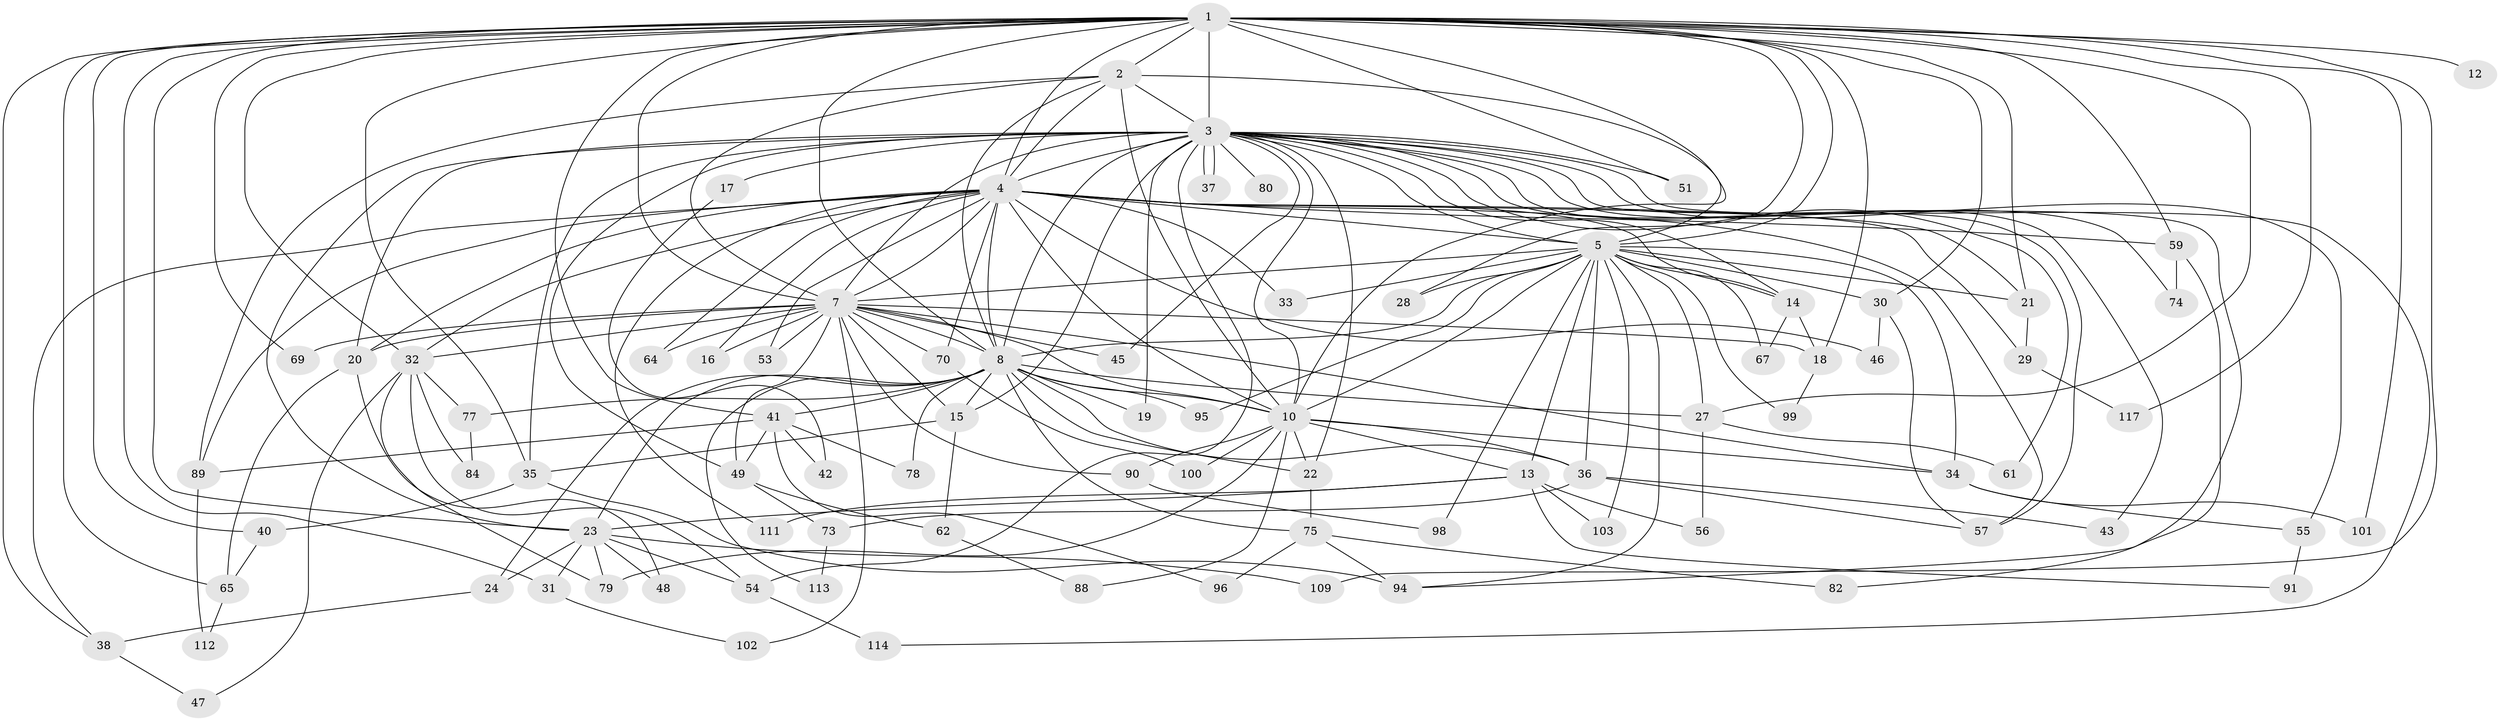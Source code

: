 // Generated by graph-tools (version 1.1) at 2025/23/03/03/25 07:23:41]
// undirected, 84 vertices, 200 edges
graph export_dot {
graph [start="1"]
  node [color=gray90,style=filled];
  1 [super="+9"];
  2;
  3 [super="+6"];
  4 [super="+11"];
  5 [super="+105"];
  7 [super="+68"];
  8 [super="+60"];
  10 [super="+26"];
  12;
  13 [super="+25"];
  14 [super="+63"];
  15 [super="+97"];
  16;
  17;
  18 [super="+115"];
  19;
  20 [super="+71"];
  21 [super="+72"];
  22 [super="+50"];
  23 [super="+85"];
  24 [super="+66"];
  27 [super="+44"];
  28;
  29;
  30 [super="+118"];
  31;
  32 [super="+58"];
  33;
  34 [super="+92"];
  35 [super="+76"];
  36 [super="+39"];
  37;
  38 [super="+83"];
  40 [super="+104"];
  41 [super="+52"];
  42;
  43;
  45;
  46;
  47;
  48;
  49;
  51 [super="+81"];
  53;
  54 [super="+93"];
  55;
  56;
  57 [super="+106"];
  59;
  61;
  62;
  64;
  65 [super="+87"];
  67;
  69 [super="+86"];
  70;
  73;
  74;
  75 [super="+108"];
  77;
  78;
  79 [super="+110"];
  80;
  82;
  84;
  88;
  89 [super="+107"];
  90;
  91;
  94 [super="+116"];
  95;
  96;
  98;
  99;
  100;
  101;
  102;
  103;
  109;
  111;
  112;
  113;
  114;
  117;
  1 -- 2 [weight=2];
  1 -- 3 [weight=4];
  1 -- 4 [weight=2];
  1 -- 5 [weight=2];
  1 -- 7 [weight=2];
  1 -- 8 [weight=3];
  1 -- 10 [weight=2];
  1 -- 12 [weight=2];
  1 -- 18;
  1 -- 21;
  1 -- 23;
  1 -- 28;
  1 -- 30;
  1 -- 32;
  1 -- 38;
  1 -- 41;
  1 -- 59;
  1 -- 101;
  1 -- 117;
  1 -- 65;
  1 -- 40;
  1 -- 109;
  1 -- 51;
  1 -- 27;
  1 -- 31;
  1 -- 69;
  1 -- 35;
  2 -- 3 [weight=2];
  2 -- 4;
  2 -- 5;
  2 -- 7;
  2 -- 8;
  2 -- 10;
  2 -- 89;
  3 -- 4 [weight=2];
  3 -- 5 [weight=3];
  3 -- 7 [weight=2];
  3 -- 8 [weight=2];
  3 -- 10 [weight=2];
  3 -- 17 [weight=2];
  3 -- 19;
  3 -- 35;
  3 -- 37;
  3 -- 37;
  3 -- 43;
  3 -- 51 [weight=2];
  3 -- 55;
  3 -- 61;
  3 -- 74;
  3 -- 80 [weight=2];
  3 -- 94;
  3 -- 14;
  3 -- 15;
  3 -- 22;
  3 -- 45;
  3 -- 49;
  3 -- 114;
  3 -- 54;
  3 -- 57;
  3 -- 23;
  3 -- 20;
  4 -- 5;
  4 -- 7;
  4 -- 8;
  4 -- 10 [weight=2];
  4 -- 16;
  4 -- 20;
  4 -- 29;
  4 -- 33;
  4 -- 46;
  4 -- 53;
  4 -- 59;
  4 -- 70;
  4 -- 111;
  4 -- 32;
  4 -- 64;
  4 -- 14;
  4 -- 38;
  4 -- 21;
  4 -- 57;
  4 -- 89;
  5 -- 7;
  5 -- 8;
  5 -- 10;
  5 -- 13;
  5 -- 14;
  5 -- 21;
  5 -- 28;
  5 -- 30;
  5 -- 33;
  5 -- 34;
  5 -- 36;
  5 -- 67;
  5 -- 94;
  5 -- 95;
  5 -- 98;
  5 -- 99;
  5 -- 103;
  5 -- 27;
  7 -- 8 [weight=2];
  7 -- 10;
  7 -- 15;
  7 -- 16;
  7 -- 20;
  7 -- 45;
  7 -- 49;
  7 -- 53;
  7 -- 64;
  7 -- 69 [weight=2];
  7 -- 90;
  7 -- 102;
  7 -- 70;
  7 -- 32;
  7 -- 18;
  7 -- 34;
  8 -- 10 [weight=2];
  8 -- 19;
  8 -- 22;
  8 -- 23;
  8 -- 24 [weight=2];
  8 -- 27;
  8 -- 41;
  8 -- 75;
  8 -- 77;
  8 -- 78;
  8 -- 95;
  8 -- 113;
  8 -- 15;
  8 -- 36;
  10 -- 13;
  10 -- 34;
  10 -- 36;
  10 -- 88;
  10 -- 90;
  10 -- 100;
  10 -- 79;
  10 -- 22;
  13 -- 56;
  13 -- 91;
  13 -- 103;
  13 -- 111;
  13 -- 23;
  14 -- 18;
  14 -- 67;
  15 -- 35;
  15 -- 62;
  17 -- 42;
  18 -- 99;
  20 -- 48;
  20 -- 65;
  21 -- 29;
  22 -- 75;
  23 -- 24;
  23 -- 31;
  23 -- 48;
  23 -- 79;
  23 -- 109;
  23 -- 54;
  24 -- 38;
  27 -- 56;
  27 -- 61;
  29 -- 117;
  30 -- 46;
  30 -- 57;
  31 -- 102;
  32 -- 47;
  32 -- 54;
  32 -- 84;
  32 -- 77;
  32 -- 79;
  34 -- 55;
  34 -- 101;
  35 -- 40;
  35 -- 94;
  36 -- 73;
  36 -- 43;
  36 -- 57;
  38 -- 47;
  40 -- 65;
  41 -- 42;
  41 -- 96;
  41 -- 89;
  41 -- 78;
  41 -- 49;
  49 -- 62;
  49 -- 73;
  54 -- 114;
  55 -- 91;
  59 -- 74;
  59 -- 82;
  62 -- 88;
  65 -- 112;
  70 -- 100;
  73 -- 113;
  75 -- 82;
  75 -- 96;
  75 -- 94;
  77 -- 84;
  89 -- 112;
  90 -- 98;
}
